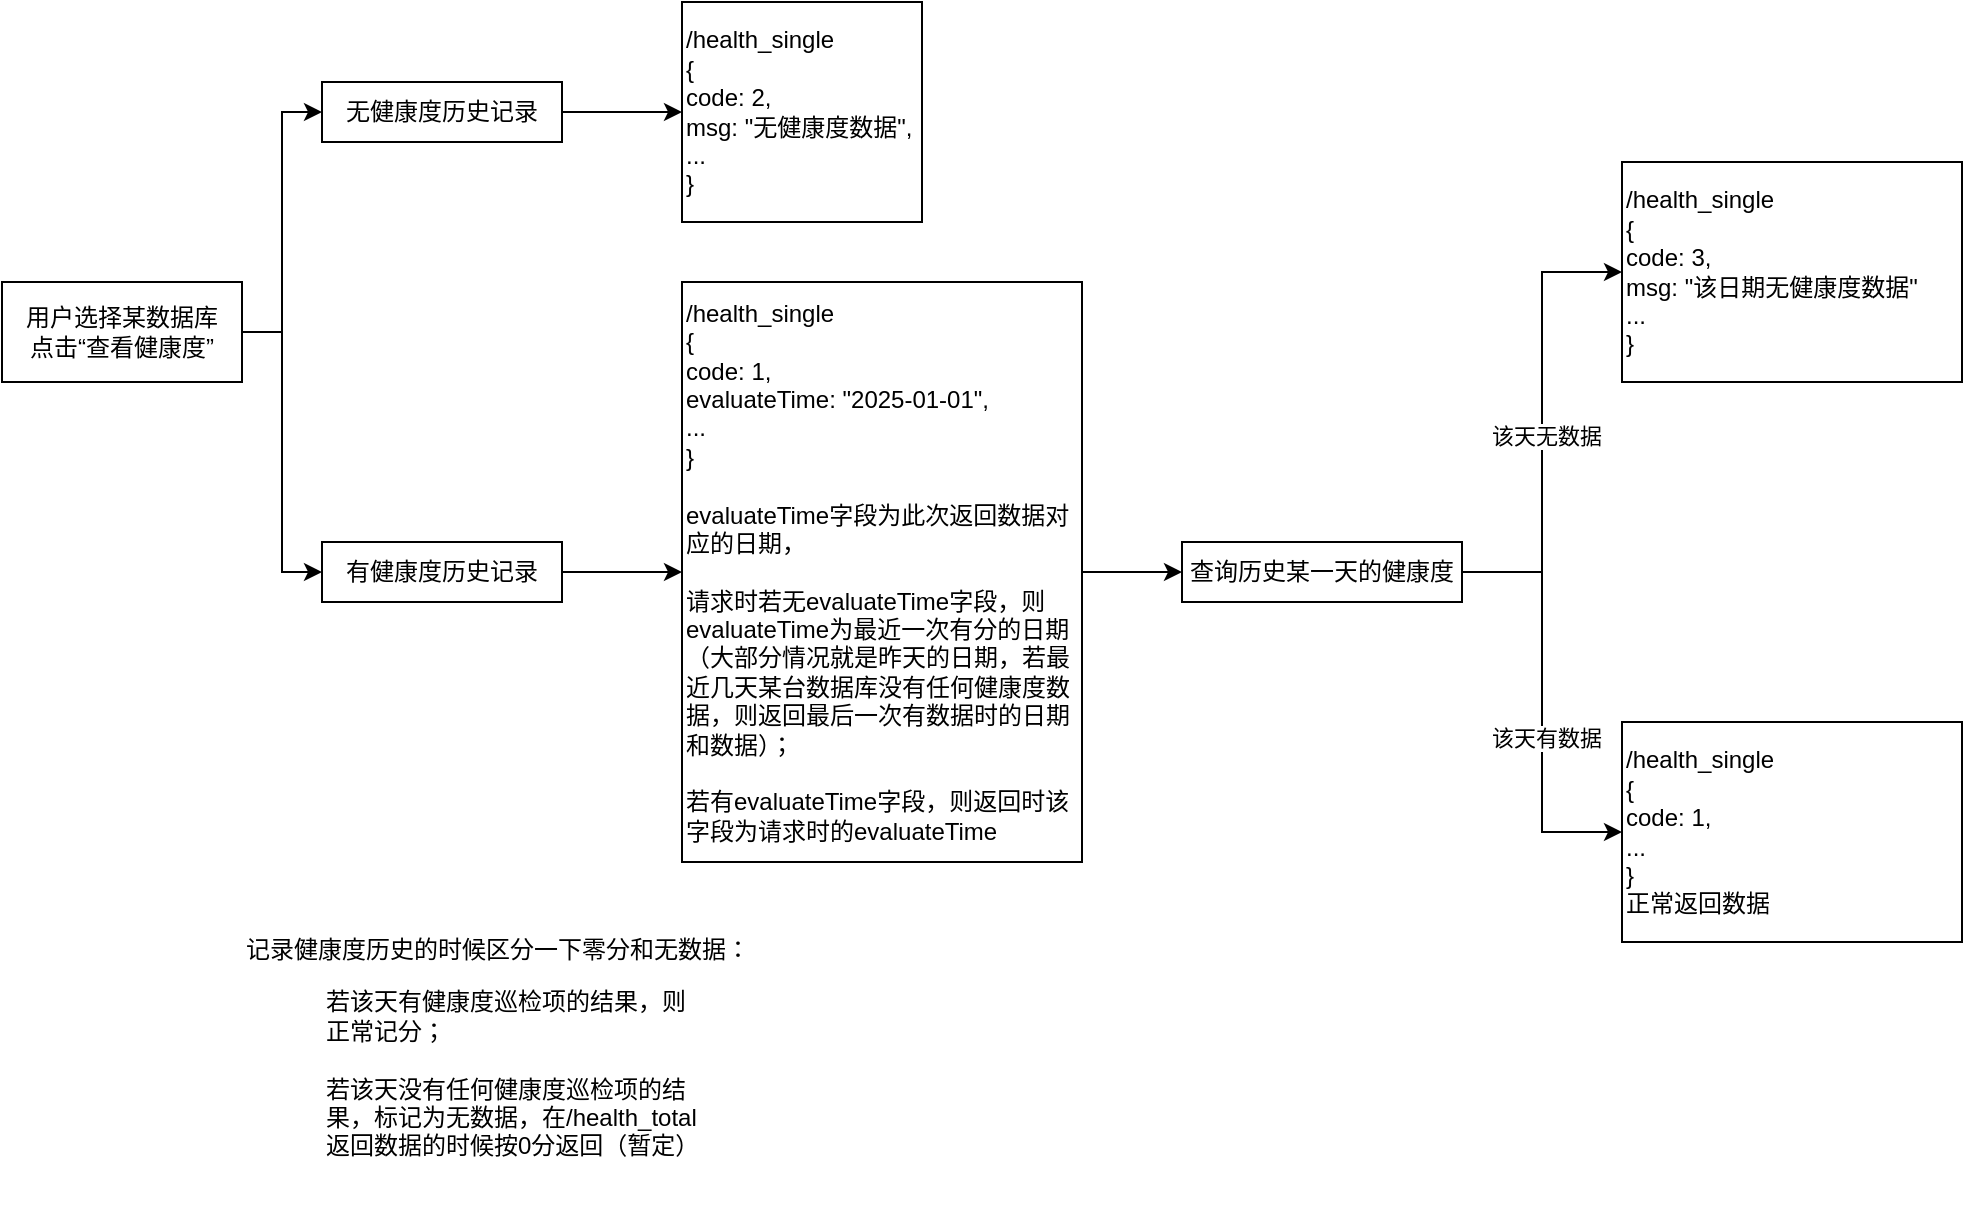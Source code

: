 <mxfile version="26.0.4">
  <diagram name="第 1 页" id="yXZBx2AvGDgZ-T84-bRQ">
    <mxGraphModel dx="1067" dy="779" grid="1" gridSize="10" guides="1" tooltips="1" connect="1" arrows="1" fold="1" page="1" pageScale="1" pageWidth="827" pageHeight="1169" math="0" shadow="0">
      <root>
        <mxCell id="0" />
        <mxCell id="1" parent="0" />
        <mxCell id="8ljmCb-oFIhn69ZRCiRs-4" style="edgeStyle=orthogonalEdgeStyle;rounded=0;orthogonalLoop=1;jettySize=auto;html=1;exitX=1;exitY=0.5;exitDx=0;exitDy=0;entryX=0;entryY=0.5;entryDx=0;entryDy=0;" parent="1" source="8ljmCb-oFIhn69ZRCiRs-1" target="8ljmCb-oFIhn69ZRCiRs-2" edge="1">
          <mxGeometry relative="1" as="geometry" />
        </mxCell>
        <mxCell id="8ljmCb-oFIhn69ZRCiRs-5" style="edgeStyle=orthogonalEdgeStyle;rounded=0;orthogonalLoop=1;jettySize=auto;html=1;exitX=1;exitY=0.5;exitDx=0;exitDy=0;entryX=0;entryY=0.5;entryDx=0;entryDy=0;" parent="1" source="8ljmCb-oFIhn69ZRCiRs-1" target="8ljmCb-oFIhn69ZRCiRs-3" edge="1">
          <mxGeometry relative="1" as="geometry" />
        </mxCell>
        <mxCell id="8ljmCb-oFIhn69ZRCiRs-1" value="&lt;div&gt;用户选择某数据库&lt;/div&gt;&lt;div&gt;点击“查看健康度”&lt;br&gt;&lt;/div&gt;" style="rounded=0;whiteSpace=wrap;html=1;" parent="1" vertex="1">
          <mxGeometry x="180" y="240" width="120" height="50" as="geometry" />
        </mxCell>
        <mxCell id="8ljmCb-oFIhn69ZRCiRs-10" style="edgeStyle=orthogonalEdgeStyle;rounded=0;orthogonalLoop=1;jettySize=auto;html=1;exitX=1;exitY=0.5;exitDx=0;exitDy=0;entryX=0;entryY=0.5;entryDx=0;entryDy=0;" parent="1" source="8ljmCb-oFIhn69ZRCiRs-2" target="8ljmCb-oFIhn69ZRCiRs-6" edge="1">
          <mxGeometry relative="1" as="geometry" />
        </mxCell>
        <mxCell id="8ljmCb-oFIhn69ZRCiRs-2" value="无健康度历史记录" style="rounded=0;whiteSpace=wrap;html=1;" parent="1" vertex="1">
          <mxGeometry x="340" y="140" width="120" height="30" as="geometry" />
        </mxCell>
        <mxCell id="8ljmCb-oFIhn69ZRCiRs-9" style="edgeStyle=orthogonalEdgeStyle;rounded=0;orthogonalLoop=1;jettySize=auto;html=1;exitX=1;exitY=0.5;exitDx=0;exitDy=0;entryX=0;entryY=0.5;entryDx=0;entryDy=0;" parent="1" source="8ljmCb-oFIhn69ZRCiRs-3" target="8ljmCb-oFIhn69ZRCiRs-8" edge="1">
          <mxGeometry relative="1" as="geometry" />
        </mxCell>
        <mxCell id="8ljmCb-oFIhn69ZRCiRs-3" value="有健康度历史记录" style="rounded=0;whiteSpace=wrap;html=1;" parent="1" vertex="1">
          <mxGeometry x="340" y="370" width="120" height="30" as="geometry" />
        </mxCell>
        <mxCell id="8ljmCb-oFIhn69ZRCiRs-6" value="&lt;div align=&quot;left&quot;&gt;/health_single&lt;/div&gt;&lt;div align=&quot;left&quot;&gt;{&lt;/div&gt;&lt;div align=&quot;left&quot;&gt;code: 2,&amp;nbsp;&lt;/div&gt;&lt;div align=&quot;left&quot;&gt;msg: &quot;无健康度数据&quot;,&lt;/div&gt;&lt;div align=&quot;left&quot;&gt;...&lt;br&gt;&lt;/div&gt;&lt;div align=&quot;left&quot;&gt;}&lt;br&gt;&lt;/div&gt;" style="rounded=0;whiteSpace=wrap;html=1;align=left;" parent="1" vertex="1">
          <mxGeometry x="520" y="100" width="120" height="110" as="geometry" />
        </mxCell>
        <mxCell id="8ljmCb-oFIhn69ZRCiRs-14" style="edgeStyle=orthogonalEdgeStyle;rounded=0;orthogonalLoop=1;jettySize=auto;html=1;exitX=1;exitY=0.5;exitDx=0;exitDy=0;entryX=0;entryY=0.5;entryDx=0;entryDy=0;" parent="1" source="8ljmCb-oFIhn69ZRCiRs-8" target="8ljmCb-oFIhn69ZRCiRs-13" edge="1">
          <mxGeometry relative="1" as="geometry" />
        </mxCell>
        <mxCell id="8ljmCb-oFIhn69ZRCiRs-8" value="&lt;div align=&quot;left&quot;&gt;/health_single&lt;/div&gt;&lt;div align=&quot;left&quot;&gt;{&lt;/div&gt;&lt;div align=&quot;left&quot;&gt;code: 1,&amp;nbsp;&lt;/div&gt;&lt;div align=&quot;left&quot;&gt;evaluateTime: &quot;2025-01-01&quot;,&lt;/div&gt;&lt;div align=&quot;left&quot;&gt;...&lt;br&gt;&lt;/div&gt;&lt;div align=&quot;left&quot;&gt;}&lt;/div&gt;&lt;div align=&quot;left&quot;&gt;&lt;br&gt;&lt;/div&gt;&lt;div align=&quot;left&quot;&gt;evaluateTime字段为此次返回数据对应的日期，&lt;/div&gt;&lt;div align=&quot;left&quot;&gt;&lt;br&gt;&lt;/div&gt;&lt;div align=&quot;left&quot;&gt;请求时若无evaluateTime字段，则evaluateTime为最近一次有分的日期（大部分情况就是昨天的日期，若最近几天某台数据库没有任何健康度数据，则返回最后一次有数据时的日期和数据）；&lt;/div&gt;&lt;div align=&quot;left&quot;&gt;&lt;br&gt;&lt;/div&gt;&lt;div align=&quot;left&quot;&gt;若有evaluateTime字段，则返回时该字段为请求时的evaluateTime&lt;br&gt;&lt;/div&gt;" style="rounded=0;whiteSpace=wrap;html=1;align=left;" parent="1" vertex="1">
          <mxGeometry x="520" y="240" width="200" height="290" as="geometry" />
        </mxCell>
        <mxCell id="8ljmCb-oFIhn69ZRCiRs-17" style="edgeStyle=orthogonalEdgeStyle;rounded=0;orthogonalLoop=1;jettySize=auto;html=1;exitX=1;exitY=0.5;exitDx=0;exitDy=0;entryX=0;entryY=0.5;entryDx=0;entryDy=0;" parent="1" source="8ljmCb-oFIhn69ZRCiRs-13" target="8ljmCb-oFIhn69ZRCiRs-15" edge="1">
          <mxGeometry relative="1" as="geometry" />
        </mxCell>
        <mxCell id="8ljmCb-oFIhn69ZRCiRs-20" value="该天无数据" style="edgeLabel;html=1;align=center;verticalAlign=middle;resizable=0;points=[];" parent="8ljmCb-oFIhn69ZRCiRs-17" vertex="1" connectable="0">
          <mxGeometry x="-0.057" y="-2" relative="1" as="geometry">
            <mxPoint as="offset" />
          </mxGeometry>
        </mxCell>
        <mxCell id="8ljmCb-oFIhn69ZRCiRs-18" style="edgeStyle=orthogonalEdgeStyle;rounded=0;orthogonalLoop=1;jettySize=auto;html=1;exitX=1;exitY=0.5;exitDx=0;exitDy=0;entryX=0;entryY=0.5;entryDx=0;entryDy=0;" parent="1" source="8ljmCb-oFIhn69ZRCiRs-13" target="8ljmCb-oFIhn69ZRCiRs-16" edge="1">
          <mxGeometry relative="1" as="geometry" />
        </mxCell>
        <mxCell id="8ljmCb-oFIhn69ZRCiRs-19" value="该天有数据" style="edgeLabel;html=1;align=center;verticalAlign=middle;resizable=0;points=[];" parent="8ljmCb-oFIhn69ZRCiRs-18" vertex="1" connectable="0">
          <mxGeometry x="0.165" y="2" relative="1" as="geometry">
            <mxPoint as="offset" />
          </mxGeometry>
        </mxCell>
        <mxCell id="8ljmCb-oFIhn69ZRCiRs-13" value="查询历史某一天的健康度" style="rounded=0;whiteSpace=wrap;html=1;" parent="1" vertex="1">
          <mxGeometry x="770" y="370" width="140" height="30" as="geometry" />
        </mxCell>
        <mxCell id="8ljmCb-oFIhn69ZRCiRs-15" value="&lt;div align=&quot;left&quot;&gt;/health_single&lt;/div&gt;&lt;div align=&quot;left&quot;&gt;{&lt;/div&gt;&lt;div align=&quot;left&quot;&gt;code: 3,&lt;/div&gt;&lt;div align=&quot;left&quot;&gt;msg: &quot;该日期无健康度数据&quot;&lt;/div&gt;&lt;div align=&quot;left&quot;&gt;...&lt;br&gt;&lt;/div&gt;&lt;div align=&quot;left&quot;&gt;}&lt;/div&gt;" style="rounded=0;whiteSpace=wrap;html=1;align=left;" parent="1" vertex="1">
          <mxGeometry x="990" y="180" width="170" height="110" as="geometry" />
        </mxCell>
        <mxCell id="8ljmCb-oFIhn69ZRCiRs-16" value="&lt;div align=&quot;left&quot;&gt;/health_single&lt;/div&gt;&lt;div align=&quot;left&quot;&gt;{&lt;/div&gt;&lt;div align=&quot;left&quot;&gt;code: 1,&lt;/div&gt;&lt;div align=&quot;left&quot;&gt;...&lt;br&gt;&lt;/div&gt;&lt;div align=&quot;left&quot;&gt;}&lt;/div&gt;&lt;div align=&quot;left&quot;&gt;正常返回数据&lt;/div&gt;" style="rounded=0;whiteSpace=wrap;html=1;align=left;" parent="1" vertex="1">
          <mxGeometry x="990" y="460" width="170" height="110" as="geometry" />
        </mxCell>
        <mxCell id="8ljmCb-oFIhn69ZRCiRs-21" value="&lt;div&gt;记录健康度历史的时候区分一下零分和无数据：&lt;/div&gt;&lt;blockquote&gt;&lt;div&gt;若该天有健康度巡检项的结果，则正常记分；&lt;/div&gt;&lt;div&gt;&lt;br&gt;&lt;/div&gt;&lt;div&gt;若该天没有任何健康度巡检项的结果，标记为无数据，在/health_total返回数据的时候按0分返回（暂定）&lt;/div&gt;&lt;/blockquote&gt;" style="text;html=1;whiteSpace=wrap;overflow=hidden;rounded=0;" parent="1" vertex="1">
          <mxGeometry x="300" y="560" width="270" height="140" as="geometry" />
        </mxCell>
      </root>
    </mxGraphModel>
  </diagram>
</mxfile>
